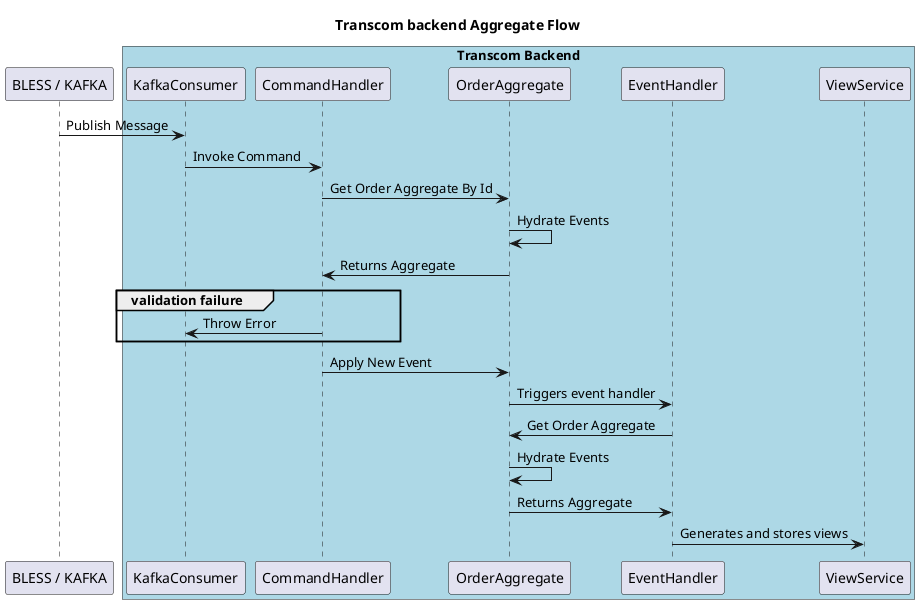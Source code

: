 @startuml Transcom backend aggregate flow
title Transcom backend Aggregate Flow
participant BLESS as "BLESS / KAFKA"
box "Transcom Backend" #LightBlue
participant KafkaConsumer
participant CommandHandler
participant OrderAggregate
participant EventHandler
participant ViewService
end box

BLESS -> KafkaConsumer : Publish Message
KafkaConsumer -> CommandHandler : Invoke Command
CommandHandler -> OrderAggregate: Get Order Aggregate By Id
OrderAggregate -> OrderAggregate: Hydrate Events
OrderAggregate -> CommandHandler: Returns Aggregate
group validation failure  
CommandHandler -> KafkaConsumer: Throw Error
end
CommandHandler -> OrderAggregate: Apply New Event
OrderAggregate -> EventHandler : Triggers event handler
EventHandler -> OrderAggregate: Get Order Aggregate
OrderAggregate -> OrderAggregate: Hydrate Events
OrderAggregate -> EventHandler: Returns Aggregate
EventHandler -> ViewService: Generates and stores views

@enduml